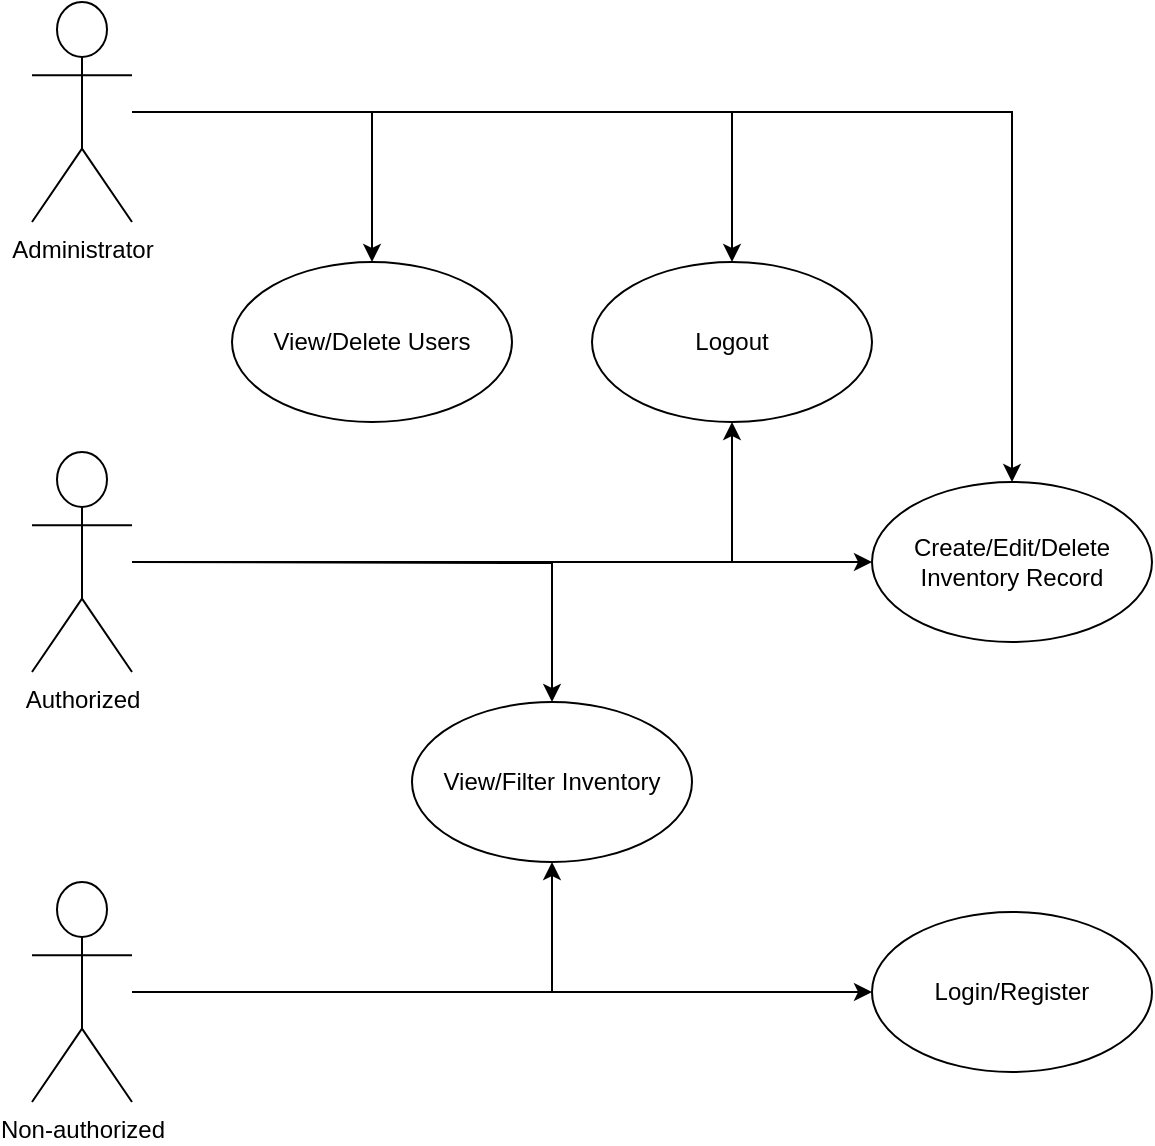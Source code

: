 <mxfile version="24.7.16">
  <diagram name="Inventory Management Use Case" id="ZYnF9oKlCfJmkNRqoUya">
    <mxGraphModel dx="1434" dy="754" grid="1" gridSize="10" guides="1" tooltips="1" connect="1" arrows="1" fold="1" page="1" pageScale="1" pageWidth="850" pageHeight="1100" math="0" shadow="0">
      <root>
        <mxCell id="0" />
        <mxCell id="1" parent="0" />
        <mxCell id="6w_mq8DxbaA0OkGnwahE-4" value="Create/Edit/Delete Inventory Record" style="ellipse;whiteSpace=wrap;html=1;" parent="1" vertex="1">
          <mxGeometry x="450" y="420" width="140" height="80" as="geometry" />
        </mxCell>
        <mxCell id="6w_mq8DxbaA0OkGnwahE-6" value="View/Delete Users" style="ellipse;whiteSpace=wrap;html=1;" parent="1" vertex="1">
          <mxGeometry x="130" y="310" width="140" height="80" as="geometry" />
        </mxCell>
        <mxCell id="6w_mq8DxbaA0OkGnwahE-7" value="View/Filter Inventory" style="ellipse;whiteSpace=wrap;html=1;" parent="1" vertex="1">
          <mxGeometry x="220" y="530" width="140" height="80" as="geometry" />
        </mxCell>
        <mxCell id="6w_mq8DxbaA0OkGnwahE-15" style="edgeStyle=orthogonalEdgeStyle;rounded=0;orthogonalLoop=1;" parent="1" target="6w_mq8DxbaA0OkGnwahE-7" edge="1">
          <mxGeometry relative="1" as="geometry">
            <mxPoint x="80" y="460" as="sourcePoint" />
          </mxGeometry>
        </mxCell>
        <mxCell id="wZHMpMPSBQjcepl6iZ_0-11" style="edgeStyle=orthogonalEdgeStyle;rounded=0;orthogonalLoop=1;jettySize=auto;html=1;" edge="1" parent="1" source="p2QV3S1VOAh8yZYF3OcT-1" target="6w_mq8DxbaA0OkGnwahE-6">
          <mxGeometry relative="1" as="geometry" />
        </mxCell>
        <mxCell id="wZHMpMPSBQjcepl6iZ_0-12" style="edgeStyle=orthogonalEdgeStyle;rounded=0;orthogonalLoop=1;jettySize=auto;html=1;" edge="1" parent="1" source="p2QV3S1VOAh8yZYF3OcT-1" target="wZHMpMPSBQjcepl6iZ_0-3">
          <mxGeometry relative="1" as="geometry" />
        </mxCell>
        <mxCell id="wZHMpMPSBQjcepl6iZ_0-13" style="edgeStyle=orthogonalEdgeStyle;rounded=0;orthogonalLoop=1;jettySize=auto;html=1;" edge="1" parent="1" source="p2QV3S1VOAh8yZYF3OcT-1" target="6w_mq8DxbaA0OkGnwahE-4">
          <mxGeometry relative="1" as="geometry" />
        </mxCell>
        <mxCell id="p2QV3S1VOAh8yZYF3OcT-1" value="Administrator" style="shape=umlActor;verticalLabelPosition=bottom;verticalAlign=top;html=1;outlineConnect=0;" parent="1" vertex="1">
          <mxGeometry x="30" y="180" width="50" height="110" as="geometry" />
        </mxCell>
        <mxCell id="p2QV3S1VOAh8yZYF3OcT-9" style="edgeStyle=orthogonalEdgeStyle;rounded=0;orthogonalLoop=1;jettySize=auto;html=1;entryX=0;entryY=0.5;entryDx=0;entryDy=0;" parent="1" source="p2QV3S1VOAh8yZYF3OcT-6" target="6w_mq8DxbaA0OkGnwahE-4" edge="1">
          <mxGeometry relative="1" as="geometry" />
        </mxCell>
        <mxCell id="wZHMpMPSBQjcepl6iZ_0-8" style="edgeStyle=orthogonalEdgeStyle;rounded=0;orthogonalLoop=1;jettySize=auto;html=1;entryX=0.5;entryY=1;entryDx=0;entryDy=0;" edge="1" parent="1" source="p2QV3S1VOAh8yZYF3OcT-6" target="wZHMpMPSBQjcepl6iZ_0-3">
          <mxGeometry relative="1" as="geometry" />
        </mxCell>
        <mxCell id="p2QV3S1VOAh8yZYF3OcT-6" value="Authorized" style="shape=umlActor;verticalLabelPosition=bottom;verticalAlign=top;html=1;outlineConnect=0;" parent="1" vertex="1">
          <mxGeometry x="30" y="405" width="50" height="110" as="geometry" />
        </mxCell>
        <mxCell id="wZHMpMPSBQjcepl6iZ_0-6" style="edgeStyle=orthogonalEdgeStyle;rounded=0;orthogonalLoop=1;jettySize=auto;html=1;" edge="1" parent="1" source="p2QV3S1VOAh8yZYF3OcT-7" target="wZHMpMPSBQjcepl6iZ_0-4">
          <mxGeometry relative="1" as="geometry" />
        </mxCell>
        <mxCell id="wZHMpMPSBQjcepl6iZ_0-7" style="edgeStyle=orthogonalEdgeStyle;rounded=0;orthogonalLoop=1;jettySize=auto;html=1;entryX=0.5;entryY=1;entryDx=0;entryDy=0;" edge="1" parent="1" source="p2QV3S1VOAh8yZYF3OcT-7" target="6w_mq8DxbaA0OkGnwahE-7">
          <mxGeometry relative="1" as="geometry" />
        </mxCell>
        <mxCell id="p2QV3S1VOAh8yZYF3OcT-7" value="Non-authorized" style="shape=umlActor;verticalLabelPosition=bottom;verticalAlign=top;html=1;outlineConnect=0;" parent="1" vertex="1">
          <mxGeometry x="30" y="620" width="50" height="110" as="geometry" />
        </mxCell>
        <mxCell id="wZHMpMPSBQjcepl6iZ_0-3" value="Logout" style="ellipse;whiteSpace=wrap;html=1;" vertex="1" parent="1">
          <mxGeometry x="310" y="310" width="140" height="80" as="geometry" />
        </mxCell>
        <mxCell id="wZHMpMPSBQjcepl6iZ_0-4" value="Login/Register" style="ellipse;whiteSpace=wrap;html=1;" vertex="1" parent="1">
          <mxGeometry x="450" y="635" width="140" height="80" as="geometry" />
        </mxCell>
      </root>
    </mxGraphModel>
  </diagram>
</mxfile>
